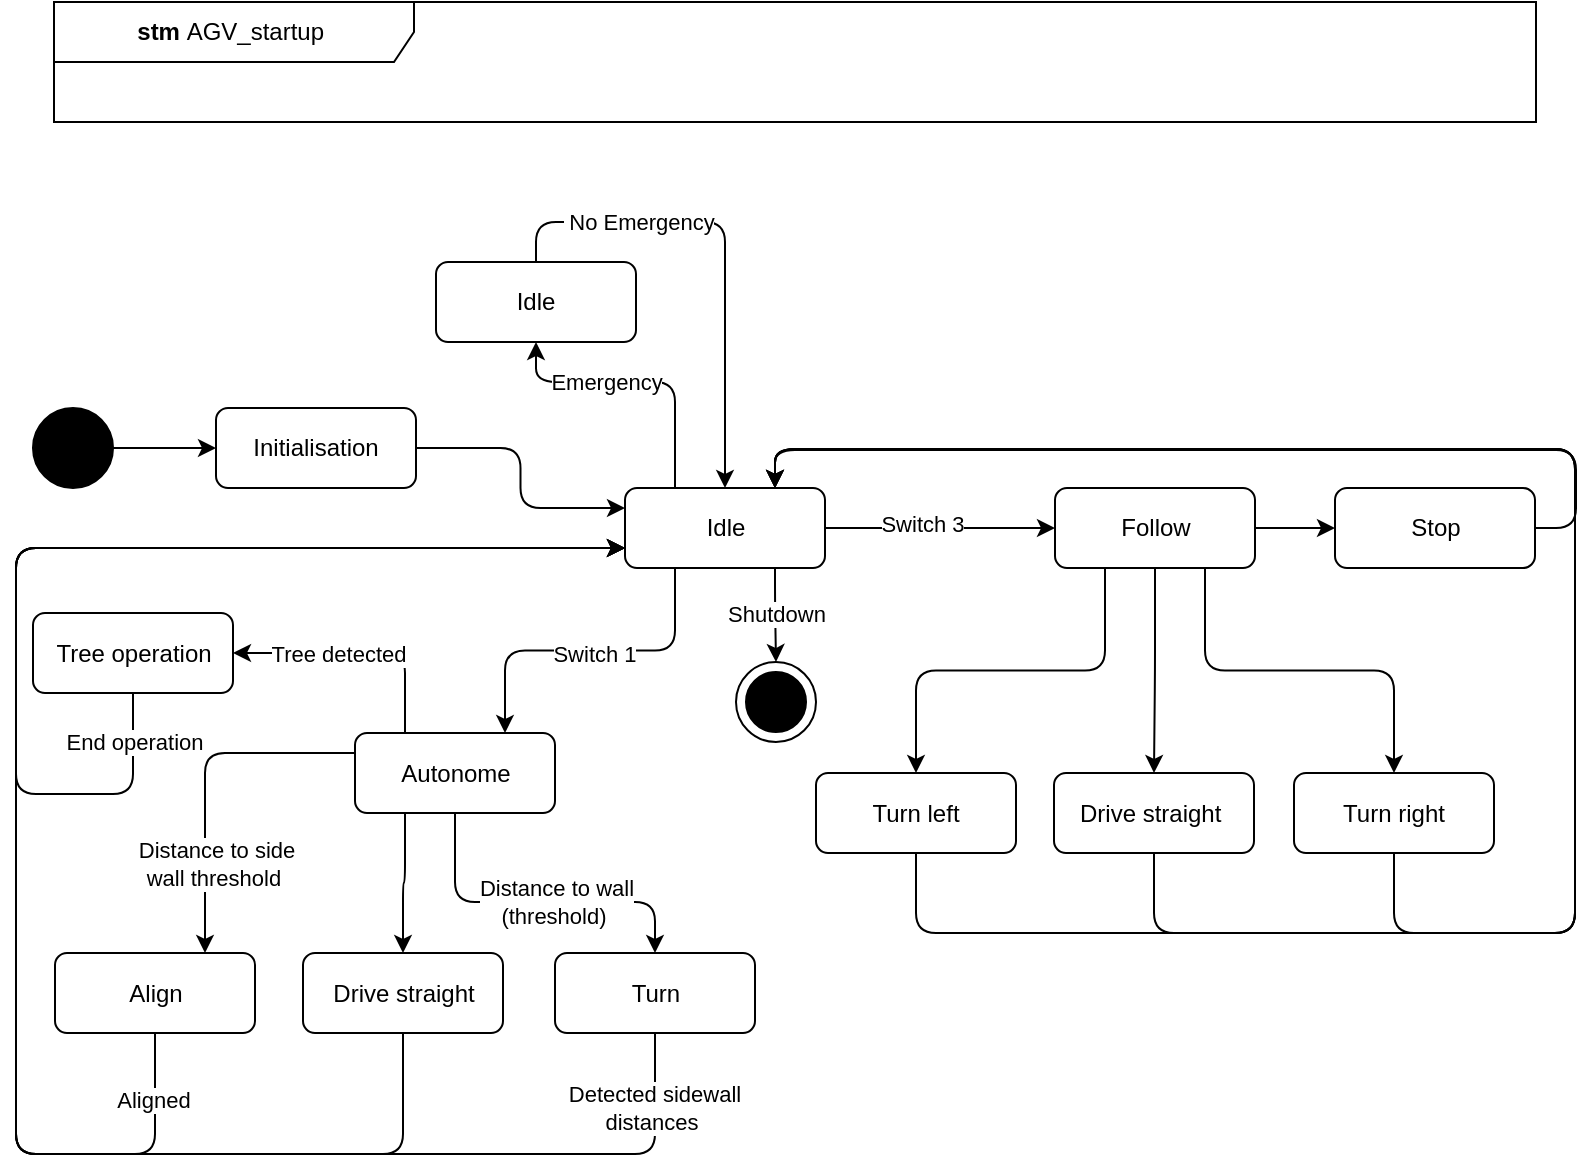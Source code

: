 <mxfile version="18.0.5" type="device"><diagram id="CpidlYRVudwNQbLvhq-i" name="Startup"><mxGraphModel dx="1829" dy="670" grid="1" gridSize="10" guides="1" tooltips="1" connect="1" arrows="1" fold="1" page="1" pageScale="1" pageWidth="850" pageHeight="1100" math="0" shadow="0"><root><mxCell id="0"/><mxCell id="1" parent="0"/><mxCell id="YjFSL7EBtMz6qYHES7uB-3" value="&lt;div style=&quot;text-align: left&quot;&gt;&lt;b&gt;stm&lt;/b&gt;&lt;span&gt;&amp;nbsp;AGV_startup&amp;nbsp;&lt;/span&gt;&lt;/div&gt;" style="shape=umlFrame;whiteSpace=wrap;html=1;rounded=1;fontColor=#000000;fillColor=#FFFFFF;width=180;height=30;" parent="1" vertex="1"><mxGeometry x="39" y="10" width="741" height="60" as="geometry"/></mxCell><mxCell id="c_hnnLHpoRwcBh0Ju1fy-2" style="edgeStyle=orthogonalEdgeStyle;rounded=1;orthogonalLoop=1;jettySize=auto;html=1;entryX=0.75;entryY=0;entryDx=0;entryDy=0;exitX=0.25;exitY=1;exitDx=0;exitDy=0;" parent="1" source="ykrxeC01AITY4uF4WB3z-1" target="c_hnnLHpoRwcBh0Ju1fy-1" edge="1"><mxGeometry relative="1" as="geometry"><Array as="points"/><mxPoint x="344.5" y="303" as="sourcePoint"/><mxPoint x="259.5" y="395.5" as="targetPoint"/></mxGeometry></mxCell><mxCell id="c_hnnLHpoRwcBh0Ju1fy-3" value="Switch 1" style="edgeLabel;html=1;align=center;verticalAlign=middle;resizable=0;points=[];" parent="c_hnnLHpoRwcBh0Ju1fy-2" vertex="1" connectable="0"><mxGeometry x="-0.272" y="-1" relative="1" as="geometry"><mxPoint x="-21" y="2" as="offset"/></mxGeometry></mxCell><mxCell id="c_hnnLHpoRwcBh0Ju1fy-8" style="edgeStyle=orthogonalEdgeStyle;rounded=1;orthogonalLoop=1;jettySize=auto;html=1;exitX=1;exitY=0.5;exitDx=0;exitDy=0;entryX=0;entryY=0.5;entryDx=0;entryDy=0;" parent="1" source="ykrxeC01AITY4uF4WB3z-1" target="c_hnnLHpoRwcBh0Ju1fy-7" edge="1"><mxGeometry relative="1" as="geometry"/></mxCell><mxCell id="c_hnnLHpoRwcBh0Ju1fy-15" value="Switch 3" style="edgeLabel;html=1;align=center;verticalAlign=middle;resizable=0;points=[];" parent="c_hnnLHpoRwcBh0Ju1fy-8" vertex="1" connectable="0"><mxGeometry x="-0.163" y="2" relative="1" as="geometry"><mxPoint as="offset"/></mxGeometry></mxCell><mxCell id="ykrxeC01AITY4uF4WB3z-3" style="edgeStyle=orthogonalEdgeStyle;rounded=1;orthogonalLoop=1;jettySize=auto;html=1;exitX=1;exitY=0.5;exitDx=0;exitDy=0;entryX=0;entryY=0.25;entryDx=0;entryDy=0;" edge="1" parent="1" source="YjFSL7EBtMz6qYHES7uB-5" target="ykrxeC01AITY4uF4WB3z-1"><mxGeometry relative="1" as="geometry"/></mxCell><mxCell id="YjFSL7EBtMz6qYHES7uB-5" value="Initialisation" style="shape=rect;rounded=1;html=1;whiteSpace=wrap;align=center;fontColor=#000000;fillColor=#FFFFFF;" parent="1" vertex="1"><mxGeometry x="120" y="213" width="100" height="40" as="geometry"/></mxCell><mxCell id="YjFSL7EBtMz6qYHES7uB-6" value="" style="edgeStyle=orthogonalEdgeStyle;rounded=1;orthogonalLoop=1;jettySize=auto;html=1;fontColor=#000000;startArrow=none;exitX=0.25;exitY=0;exitDx=0;exitDy=0;entryX=0.5;entryY=1;entryDx=0;entryDy=0;" parent="1" source="ykrxeC01AITY4uF4WB3z-1" target="YjFSL7EBtMz6qYHES7uB-25" edge="1"><mxGeometry relative="1" as="geometry"><Array as="points"><mxPoint x="350" y="200"/><mxPoint x="280" y="200"/></Array><mxPoint x="540.5" y="555.5" as="targetPoint"/><mxPoint x="425.5" y="565.5" as="sourcePoint"/></mxGeometry></mxCell><mxCell id="ykrxeC01AITY4uF4WB3z-10" value="Emergency" style="edgeLabel;html=1;align=center;verticalAlign=middle;resizable=0;points=[];" vertex="1" connectable="0" parent="YjFSL7EBtMz6qYHES7uB-6"><mxGeometry x="-0.423" relative="1" as="geometry"><mxPoint x="-35" y="-12" as="offset"/></mxGeometry></mxCell><mxCell id="YjFSL7EBtMz6qYHES7uB-7" style="edgeStyle=orthogonalEdgeStyle;rounded=1;orthogonalLoop=1;jettySize=auto;html=1;exitX=0.75;exitY=1;exitDx=0;exitDy=0;fontColor=#000000;entryX=0.5;entryY=0;entryDx=0;entryDy=0;entryPerimeter=0;" parent="1" source="ykrxeC01AITY4uF4WB3z-1" target="YjFSL7EBtMz6qYHES7uB-8" edge="1"><mxGeometry relative="1" as="geometry"><mxPoint x="491" y="650" as="targetPoint"/><Array as="points"><mxPoint x="400" y="310"/><mxPoint x="400" y="310"/></Array><mxPoint x="401" y="560.0" as="sourcePoint"/></mxGeometry></mxCell><mxCell id="YjFSL7EBtMz6qYHES7uB-26" value="Shutdown" style="edgeLabel;html=1;align=center;verticalAlign=middle;resizable=0;points=[];" parent="YjFSL7EBtMz6qYHES7uB-7" vertex="1" connectable="0"><mxGeometry x="0.028" y="2" relative="1" as="geometry"><mxPoint x="-2" y="-1" as="offset"/></mxGeometry></mxCell><mxCell id="YjFSL7EBtMz6qYHES7uB-8" value="" style="shape=mxgraph.sysml.actFinal;html=1;verticalLabelPosition=bottom;labelBackgroundColor=#ffffff;verticalAlign=top;rounded=1;fontColor=#000000;fillColor=#FFFFFF;" parent="1" vertex="1"><mxGeometry x="380" y="340" width="40" height="40" as="geometry"/></mxCell><mxCell id="YjFSL7EBtMz6qYHES7uB-9" value="" style="edgeStyle=orthogonalEdgeStyle;rounded=1;orthogonalLoop=1;jettySize=auto;html=1;fontColor=#000000;" parent="1" source="YjFSL7EBtMz6qYHES7uB-10" target="YjFSL7EBtMz6qYHES7uB-5" edge="1"><mxGeometry relative="1" as="geometry"/></mxCell><mxCell id="YjFSL7EBtMz6qYHES7uB-10" value="" style="shape=ellipse;html=1;fillColor=#000000;fontSize=18;fontColor=#ffffff;rounded=1;" parent="1" vertex="1"><mxGeometry x="28.5" y="213" width="40" height="40" as="geometry"/></mxCell><mxCell id="YjFSL7EBtMz6qYHES7uB-28" style="rounded=1;orthogonalLoop=1;jettySize=auto;html=1;exitX=0.5;exitY=0;exitDx=0;exitDy=0;edgeStyle=orthogonalEdgeStyle;entryX=0.5;entryY=0;entryDx=0;entryDy=0;" parent="1" source="YjFSL7EBtMz6qYHES7uB-25" target="ykrxeC01AITY4uF4WB3z-1" edge="1"><mxGeometry relative="1" as="geometry"><mxPoint x="450.5" y="588.0" as="targetPoint"/><Array as="points"><mxPoint x="280" y="120"/><mxPoint x="374" y="120"/></Array></mxGeometry></mxCell><mxCell id="YjFSL7EBtMz6qYHES7uB-29" value="&amp;nbsp;No Emergency" style="edgeLabel;html=1;align=center;verticalAlign=middle;resizable=0;points=[];" parent="YjFSL7EBtMz6qYHES7uB-28" vertex="1" connectable="0"><mxGeometry x="0.391" relative="1" as="geometry"><mxPoint x="-44" y="-58" as="offset"/></mxGeometry></mxCell><mxCell id="YjFSL7EBtMz6qYHES7uB-25" value="Idle" style="shape=rect;rounded=1;html=1;whiteSpace=wrap;align=center;fontColor=#000000;fillColor=#FFFFFF;" parent="1" vertex="1"><mxGeometry x="230" y="140" width="100" height="40" as="geometry"/></mxCell><mxCell id="p6EP0C9X0sf7l8ceUIbN-1" style="edgeStyle=orthogonalEdgeStyle;rounded=1;orthogonalLoop=1;jettySize=auto;html=1;exitX=0;exitY=0.25;exitDx=0;exitDy=0;entryX=0.75;entryY=0;entryDx=0;entryDy=0;" parent="1" source="c_hnnLHpoRwcBh0Ju1fy-1" target="p6EP0C9X0sf7l8ceUIbN-6" edge="1"><mxGeometry relative="1" as="geometry"><mxPoint x="290.5" y="655.5" as="targetPoint"/><Array as="points"><mxPoint x="114.5" y="385.5"/></Array></mxGeometry></mxCell><mxCell id="p6EP0C9X0sf7l8ceUIbN-17" value="Distance to side&lt;br&gt;wall threshold&amp;nbsp;" style="edgeLabel;html=1;align=center;verticalAlign=middle;resizable=0;points=[];" parent="p6EP0C9X0sf7l8ceUIbN-1" vertex="1" connectable="0"><mxGeometry x="0.46" relative="1" as="geometry"><mxPoint x="5" y="2" as="offset"/></mxGeometry></mxCell><mxCell id="p6EP0C9X0sf7l8ceUIbN-3" style="edgeStyle=orthogonalEdgeStyle;rounded=1;orthogonalLoop=1;jettySize=auto;html=1;exitX=0.25;exitY=0;exitDx=0;exitDy=0;entryX=1;entryY=0.5;entryDx=0;entryDy=0;" parent="1" source="c_hnnLHpoRwcBh0Ju1fy-1" target="p6EP0C9X0sf7l8ceUIbN-10" edge="1"><mxGeometry relative="1" as="geometry"/></mxCell><mxCell id="p6EP0C9X0sf7l8ceUIbN-13" value="Tree detected" style="edgeLabel;html=1;align=center;verticalAlign=middle;resizable=0;points=[];" parent="p6EP0C9X0sf7l8ceUIbN-3" vertex="1" connectable="0"><mxGeometry x="0.429" y="-1" relative="1" as="geometry"><mxPoint x="16" y="1" as="offset"/></mxGeometry></mxCell><mxCell id="p6EP0C9X0sf7l8ceUIbN-11" style="edgeStyle=orthogonalEdgeStyle;rounded=1;orthogonalLoop=1;jettySize=auto;html=1;entryX=0.5;entryY=0;entryDx=0;entryDy=0;exitX=0.5;exitY=1;exitDx=0;exitDy=0;" parent="1" source="c_hnnLHpoRwcBh0Ju1fy-1" target="p6EP0C9X0sf7l8ceUIbN-8" edge="1"><mxGeometry relative="1" as="geometry"><Array as="points"><mxPoint x="240" y="460"/><mxPoint x="340" y="460"/></Array><mxPoint x="230" y="440" as="sourcePoint"/><mxPoint x="340" y="485.5" as="targetPoint"/></mxGeometry></mxCell><mxCell id="p6EP0C9X0sf7l8ceUIbN-15" value="Distance to wall&lt;br&gt;(threshold)&amp;nbsp;" style="edgeLabel;html=1;align=center;verticalAlign=middle;resizable=0;points=[];" parent="p6EP0C9X0sf7l8ceUIbN-11" vertex="1" connectable="0"><mxGeometry x="-0.158" y="1" relative="1" as="geometry"><mxPoint x="23" y="1" as="offset"/></mxGeometry></mxCell><mxCell id="p6EP0C9X0sf7l8ceUIbN-5" style="edgeStyle=orthogonalEdgeStyle;rounded=1;orthogonalLoop=1;jettySize=auto;html=1;exitX=0.5;exitY=1;exitDx=0;exitDy=0;entryX=0;entryY=0.75;entryDx=0;entryDy=0;" parent="1" source="p6EP0C9X0sf7l8ceUIbN-6" target="ykrxeC01AITY4uF4WB3z-1" edge="1"><mxGeometry relative="1" as="geometry"><Array as="points"><mxPoint x="90" y="586"/><mxPoint x="20" y="586"/><mxPoint x="20" y="283"/></Array></mxGeometry></mxCell><mxCell id="p6EP0C9X0sf7l8ceUIbN-18" value="Aligned&amp;nbsp;" style="edgeLabel;html=1;align=center;verticalAlign=middle;resizable=0;points=[];" parent="p6EP0C9X0sf7l8ceUIbN-5" vertex="1" connectable="0"><mxGeometry x="-0.165" y="2" relative="1" as="geometry"><mxPoint x="72" y="151" as="offset"/></mxGeometry></mxCell><mxCell id="p6EP0C9X0sf7l8ceUIbN-6" value="Align" style="shape=rect;rounded=1;html=1;whiteSpace=wrap;align=center;fontColor=#000000;fillColor=#FFFFFF;" parent="1" vertex="1"><mxGeometry x="39.5" y="485.5" width="100" height="40" as="geometry"/></mxCell><mxCell id="p6EP0C9X0sf7l8ceUIbN-7" style="edgeStyle=orthogonalEdgeStyle;rounded=1;orthogonalLoop=1;jettySize=auto;html=1;exitX=0.5;exitY=1;exitDx=0;exitDy=0;entryX=0;entryY=0.75;entryDx=0;entryDy=0;" parent="1" target="ykrxeC01AITY4uF4WB3z-1" edge="1"><mxGeometry relative="1" as="geometry"><Array as="points"><mxPoint x="340" y="586"/><mxPoint x="20" y="586"/><mxPoint x="20" y="283"/></Array><mxPoint x="260" y="280" as="targetPoint"/><mxPoint x="339.5" y="521.5" as="sourcePoint"/></mxGeometry></mxCell><mxCell id="p6EP0C9X0sf7l8ceUIbN-19" value="Detected sidewall&lt;br&gt;distances&amp;nbsp;" style="edgeLabel;html=1;align=center;verticalAlign=middle;resizable=0;points=[];" parent="p6EP0C9X0sf7l8ceUIbN-7" vertex="1" connectable="0"><mxGeometry x="0.127" relative="1" as="geometry"><mxPoint x="319" y="151" as="offset"/></mxGeometry></mxCell><mxCell id="p6EP0C9X0sf7l8ceUIbN-8" value="Turn" style="shape=rect;rounded=1;html=1;whiteSpace=wrap;align=center;fontColor=#000000;fillColor=#FFFFFF;" parent="1" vertex="1"><mxGeometry x="289.5" y="485.5" width="100" height="40" as="geometry"/></mxCell><mxCell id="p6EP0C9X0sf7l8ceUIbN-12" style="edgeStyle=orthogonalEdgeStyle;rounded=1;orthogonalLoop=1;jettySize=auto;html=1;entryX=0;entryY=0.75;entryDx=0;entryDy=0;exitX=0.5;exitY=1;exitDx=0;exitDy=0;" parent="1" source="p6EP0C9X0sf7l8ceUIbN-10" target="ykrxeC01AITY4uF4WB3z-1" edge="1"><mxGeometry relative="1" as="geometry"><mxPoint x="49.5" y="405.5" as="sourcePoint"/><Array as="points"><mxPoint x="78" y="406"/><mxPoint x="20" y="406"/><mxPoint x="20" y="283"/></Array></mxGeometry></mxCell><mxCell id="p6EP0C9X0sf7l8ceUIbN-14" value="End operation" style="edgeLabel;html=1;align=center;verticalAlign=middle;resizable=0;points=[];" parent="p6EP0C9X0sf7l8ceUIbN-12" vertex="1" connectable="0"><mxGeometry x="-0.18" y="3" relative="1" as="geometry"><mxPoint x="62" y="85" as="offset"/></mxGeometry></mxCell><mxCell id="p6EP0C9X0sf7l8ceUIbN-10" value="Tree operation" style="shape=rect;rounded=1;html=1;whiteSpace=wrap;align=center;fontColor=#000000;fillColor=#FFFFFF;" parent="1" vertex="1"><mxGeometry x="28.5" y="315.5" width="100" height="40" as="geometry"/></mxCell><mxCell id="c_hnnLHpoRwcBh0Ju1fy-5" style="edgeStyle=orthogonalEdgeStyle;rounded=1;orthogonalLoop=1;jettySize=auto;html=1;exitX=0.25;exitY=1;exitDx=0;exitDy=0;entryX=0.5;entryY=0;entryDx=0;entryDy=0;" parent="1" source="c_hnnLHpoRwcBh0Ju1fy-1" target="ykrxeC01AITY4uF4WB3z-8" edge="1"><mxGeometry relative="1" as="geometry"/></mxCell><mxCell id="c_hnnLHpoRwcBh0Ju1fy-1" value="Autonome" style="shape=rect;rounded=1;html=1;whiteSpace=wrap;align=center;fontColor=#000000;fillColor=#FFFFFF;" parent="1" vertex="1"><mxGeometry x="189.5" y="375.5" width="100" height="40" as="geometry"/></mxCell><mxCell id="c_hnnLHpoRwcBh0Ju1fy-16" style="edgeStyle=orthogonalEdgeStyle;rounded=1;orthogonalLoop=1;jettySize=auto;html=1;exitX=1;exitY=0.5;exitDx=0;exitDy=0;entryX=0;entryY=0.5;entryDx=0;entryDy=0;" parent="1" source="c_hnnLHpoRwcBh0Ju1fy-7" target="c_hnnLHpoRwcBh0Ju1fy-14" edge="1"><mxGeometry relative="1" as="geometry"/></mxCell><mxCell id="c_hnnLHpoRwcBh0Ju1fy-17" style="edgeStyle=orthogonalEdgeStyle;rounded=1;orthogonalLoop=1;jettySize=auto;html=1;exitX=0.5;exitY=1;exitDx=0;exitDy=0;entryX=0.5;entryY=0;entryDx=0;entryDy=0;" parent="1" source="c_hnnLHpoRwcBh0Ju1fy-7" target="c_hnnLHpoRwcBh0Ju1fy-13" edge="1"><mxGeometry relative="1" as="geometry"/></mxCell><mxCell id="c_hnnLHpoRwcBh0Ju1fy-18" style="edgeStyle=orthogonalEdgeStyle;rounded=1;orthogonalLoop=1;jettySize=auto;html=1;exitX=0.75;exitY=1;exitDx=0;exitDy=0;entryX=0.5;entryY=0;entryDx=0;entryDy=0;" parent="1" source="c_hnnLHpoRwcBh0Ju1fy-7" target="c_hnnLHpoRwcBh0Ju1fy-11" edge="1"><mxGeometry relative="1" as="geometry"/></mxCell><mxCell id="c_hnnLHpoRwcBh0Ju1fy-19" style="edgeStyle=orthogonalEdgeStyle;rounded=1;orthogonalLoop=1;jettySize=auto;html=1;exitX=0.25;exitY=1;exitDx=0;exitDy=0;" parent="1" source="c_hnnLHpoRwcBh0Ju1fy-7" target="c_hnnLHpoRwcBh0Ju1fy-12" edge="1"><mxGeometry relative="1" as="geometry"/></mxCell><mxCell id="c_hnnLHpoRwcBh0Ju1fy-7" value="Follow" style="shape=rect;rounded=1;html=1;whiteSpace=wrap;align=center;fontColor=#000000;fillColor=#FFFFFF;" parent="1" vertex="1"><mxGeometry x="539.5" y="253" width="100" height="40" as="geometry"/></mxCell><mxCell id="ykrxeC01AITY4uF4WB3z-5" style="edgeStyle=orthogonalEdgeStyle;rounded=1;orthogonalLoop=1;jettySize=auto;html=1;exitX=0.5;exitY=1;exitDx=0;exitDy=0;entryX=0.75;entryY=0;entryDx=0;entryDy=0;" edge="1" parent="1" source="c_hnnLHpoRwcBh0Ju1fy-11" target="ykrxeC01AITY4uF4WB3z-1"><mxGeometry relative="1" as="geometry"><Array as="points"><mxPoint x="709.5" y="475.5"/><mxPoint x="799.5" y="475.5"/><mxPoint x="799.5" y="233.5"/><mxPoint x="399.5" y="233.5"/></Array></mxGeometry></mxCell><mxCell id="c_hnnLHpoRwcBh0Ju1fy-11" value="Turn right" style="shape=rect;rounded=1;html=1;whiteSpace=wrap;align=center;fontColor=#000000;fillColor=#FFFFFF;" parent="1" vertex="1"><mxGeometry x="659" y="395.5" width="100" height="40" as="geometry"/></mxCell><mxCell id="ykrxeC01AITY4uF4WB3z-7" style="edgeStyle=orthogonalEdgeStyle;rounded=1;orthogonalLoop=1;jettySize=auto;html=1;exitX=0.5;exitY=1;exitDx=0;exitDy=0;entryX=0.75;entryY=0;entryDx=0;entryDy=0;" edge="1" parent="1" source="c_hnnLHpoRwcBh0Ju1fy-12" target="ykrxeC01AITY4uF4WB3z-1"><mxGeometry relative="1" as="geometry"><Array as="points"><mxPoint x="470.5" y="475.5"/><mxPoint x="799.5" y="475.5"/><mxPoint x="799.5" y="233.5"/><mxPoint x="399.5" y="233.5"/></Array></mxGeometry></mxCell><mxCell id="c_hnnLHpoRwcBh0Ju1fy-12" value="Turn left" style="shape=rect;rounded=1;html=1;whiteSpace=wrap;align=center;fontColor=#000000;fillColor=#FFFFFF;" parent="1" vertex="1"><mxGeometry x="420" y="395.5" width="100" height="40" as="geometry"/></mxCell><mxCell id="ykrxeC01AITY4uF4WB3z-6" style="edgeStyle=orthogonalEdgeStyle;rounded=1;orthogonalLoop=1;jettySize=auto;html=1;exitX=0.5;exitY=1;exitDx=0;exitDy=0;entryX=0.75;entryY=0;entryDx=0;entryDy=0;" edge="1" parent="1" source="c_hnnLHpoRwcBh0Ju1fy-13" target="ykrxeC01AITY4uF4WB3z-1"><mxGeometry relative="1" as="geometry"><Array as="points"><mxPoint x="589.5" y="475.5"/><mxPoint x="799.5" y="475.5"/><mxPoint x="799.5" y="233.5"/><mxPoint x="399.5" y="233.5"/></Array></mxGeometry></mxCell><mxCell id="c_hnnLHpoRwcBh0Ju1fy-13" value="&lt;span style=&quot;&quot;&gt;Drive straight&amp;nbsp;&lt;/span&gt;" style="shape=rect;rounded=1;html=1;whiteSpace=wrap;align=center;fontColor=#000000;fillColor=#FFFFFF;" parent="1" vertex="1"><mxGeometry x="539" y="395.5" width="100" height="40" as="geometry"/></mxCell><mxCell id="ykrxeC01AITY4uF4WB3z-4" style="edgeStyle=orthogonalEdgeStyle;rounded=1;orthogonalLoop=1;jettySize=auto;html=1;exitX=1;exitY=0.5;exitDx=0;exitDy=0;entryX=0.75;entryY=0;entryDx=0;entryDy=0;" edge="1" parent="1" source="c_hnnLHpoRwcBh0Ju1fy-14" target="ykrxeC01AITY4uF4WB3z-1"><mxGeometry relative="1" as="geometry"><Array as="points"><mxPoint x="800" y="273"/><mxPoint x="800" y="234"/><mxPoint x="400" y="234"/></Array></mxGeometry></mxCell><mxCell id="c_hnnLHpoRwcBh0Ju1fy-14" value="Stop" style="shape=rect;rounded=1;html=1;whiteSpace=wrap;align=center;fontColor=#000000;fillColor=#FFFFFF;" parent="1" vertex="1"><mxGeometry x="679.5" y="253" width="100" height="40" as="geometry"/></mxCell><mxCell id="ykrxeC01AITY4uF4WB3z-1" value="Idle" style="shape=rect;rounded=1;html=1;whiteSpace=wrap;align=center;fontColor=#000000;fillColor=#FFFFFF;" vertex="1" parent="1"><mxGeometry x="324.5" y="253" width="100" height="40" as="geometry"/></mxCell><mxCell id="ykrxeC01AITY4uF4WB3z-9" style="edgeStyle=orthogonalEdgeStyle;rounded=1;orthogonalLoop=1;jettySize=auto;html=1;exitX=0.5;exitY=1;exitDx=0;exitDy=0;entryX=0;entryY=0.75;entryDx=0;entryDy=0;" edge="1" parent="1" source="ykrxeC01AITY4uF4WB3z-8" target="ykrxeC01AITY4uF4WB3z-1"><mxGeometry relative="1" as="geometry"><mxPoint x="280" y="300" as="targetPoint"/><Array as="points"><mxPoint x="214" y="586"/><mxPoint x="20" y="586"/><mxPoint x="20" y="283"/></Array></mxGeometry></mxCell><mxCell id="ykrxeC01AITY4uF4WB3z-8" value="Drive straight" style="shape=rect;rounded=1;html=1;whiteSpace=wrap;align=center;fontColor=#000000;fillColor=#FFFFFF;" vertex="1" parent="1"><mxGeometry x="163.5" y="485.5" width="100" height="40" as="geometry"/></mxCell></root></mxGraphModel></diagram></mxfile>